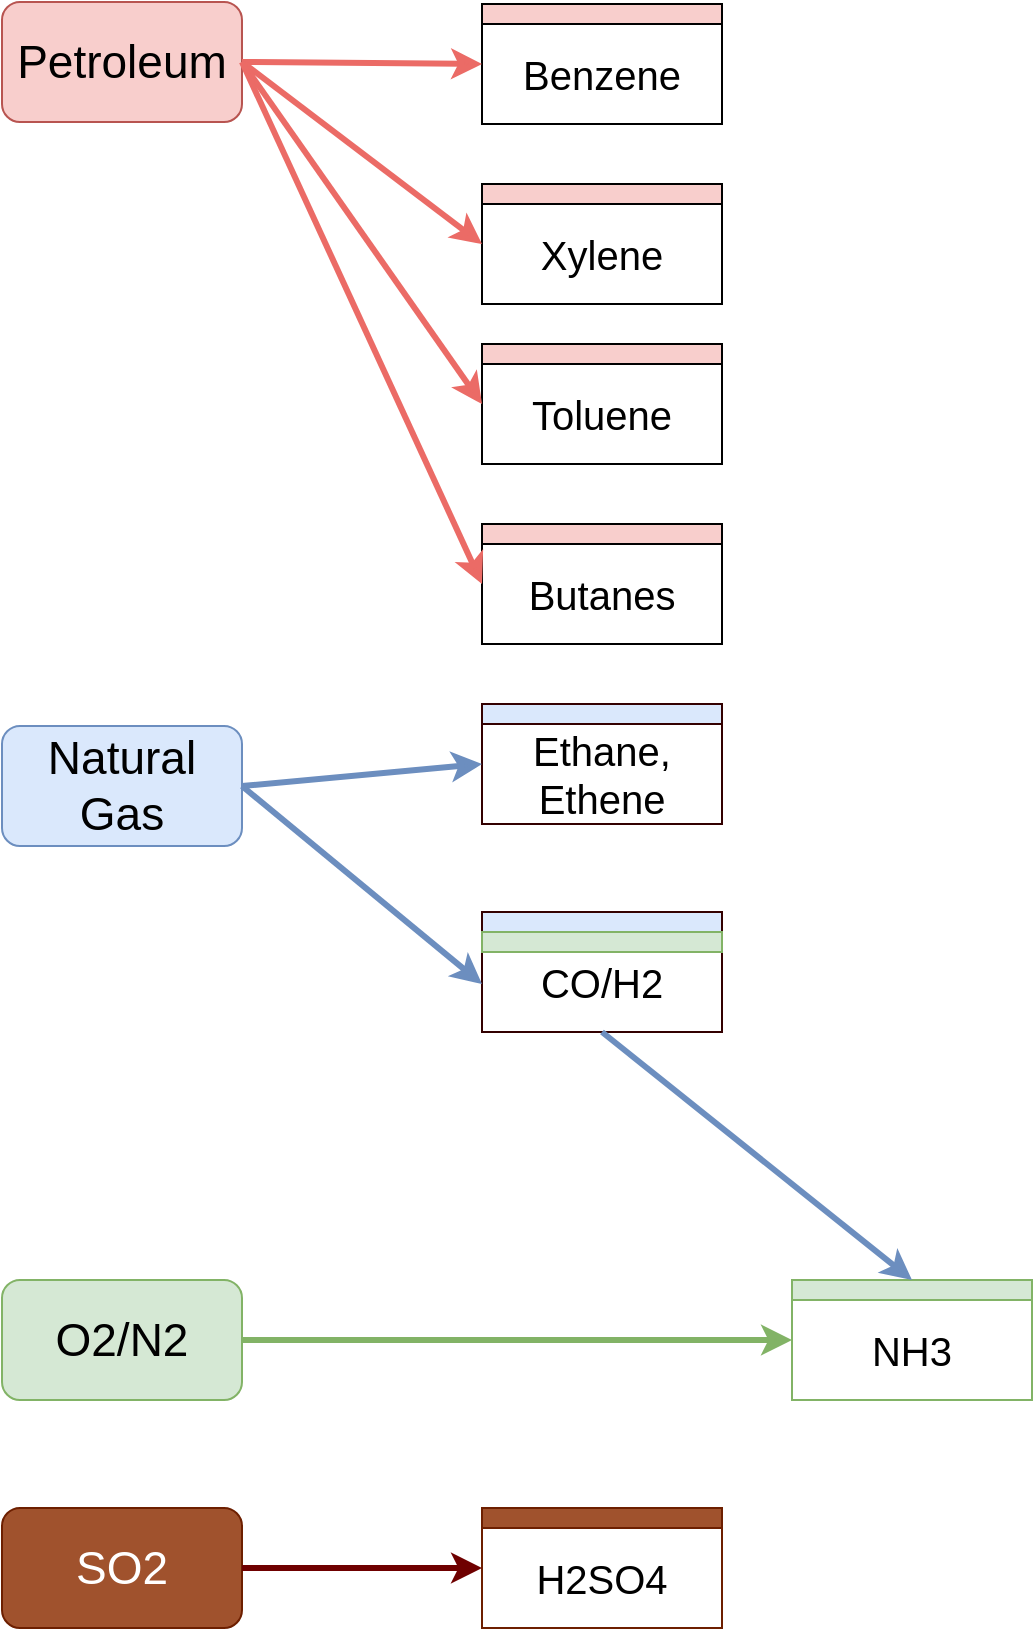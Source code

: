 <mxfile version="21.6.5" type="github">
  <diagram name="Seite-1" id="rombI2BiqVantB-l1jYc">
    <mxGraphModel dx="1320" dy="698" grid="1" gridSize="10" guides="1" tooltips="1" connect="1" arrows="1" fold="1" page="1" pageScale="1" pageWidth="1169" pageHeight="827" math="0" shadow="0">
      <root>
        <mxCell id="0" />
        <mxCell id="1" parent="0" />
        <mxCell id="AAtS-gTGmYYsvnQiRssh-1" value="Petroleum" style="rounded=1;whiteSpace=wrap;html=1;fontSize=23;fillColor=#f8cecc;strokeColor=#b85450;" vertex="1" parent="1">
          <mxGeometry x="40" y="89" width="120" height="60" as="geometry" />
        </mxCell>
        <mxCell id="AAtS-gTGmYYsvnQiRssh-2" value="Natural Gas" style="rounded=1;whiteSpace=wrap;html=1;fontSize=23;fillColor=#dae8fc;strokeColor=#6c8ebf;" vertex="1" parent="1">
          <mxGeometry x="40" y="451" width="120" height="60" as="geometry" />
        </mxCell>
        <mxCell id="AAtS-gTGmYYsvnQiRssh-3" value="O2/N2" style="rounded=1;whiteSpace=wrap;html=1;fontSize=23;fillColor=#d5e8d4;strokeColor=#82b366;" vertex="1" parent="1">
          <mxGeometry x="40" y="728" width="120" height="60" as="geometry" />
        </mxCell>
        <mxCell id="AAtS-gTGmYYsvnQiRssh-4" value="SO2" style="rounded=1;whiteSpace=wrap;html=1;fontSize=23;fillColor=#a0522d;fontColor=#ffffff;strokeColor=#6D1F00;" vertex="1" parent="1">
          <mxGeometry x="40" y="842" width="120" height="60" as="geometry" />
        </mxCell>
        <mxCell id="AAtS-gTGmYYsvnQiRssh-10" value="" style="swimlane;whiteSpace=wrap;html=1;fillColor=#f8cecc;strokeColor=#000000;startSize=10;" vertex="1" parent="1">
          <mxGeometry x="280" y="90" width="120" height="60" as="geometry">
            <mxRectangle x="460" y="50" width="120" height="40" as="alternateBounds" />
          </mxGeometry>
        </mxCell>
        <mxCell id="AAtS-gTGmYYsvnQiRssh-11" value="Benzene" style="text;html=1;strokeColor=none;fillColor=none;align=center;verticalAlign=middle;whiteSpace=wrap;rounded=0;fontSize=20;" vertex="1" parent="AAtS-gTGmYYsvnQiRssh-10">
          <mxGeometry x="30" y="20" width="60" height="30" as="geometry" />
        </mxCell>
        <mxCell id="AAtS-gTGmYYsvnQiRssh-12" value="" style="swimlane;whiteSpace=wrap;html=1;fillColor=#f8cecc;strokeColor=#000000;startSize=10;" vertex="1" parent="1">
          <mxGeometry x="280" y="180" width="120" height="60" as="geometry">
            <mxRectangle x="460" y="50" width="120" height="40" as="alternateBounds" />
          </mxGeometry>
        </mxCell>
        <mxCell id="AAtS-gTGmYYsvnQiRssh-13" value="Xylene" style="text;html=1;strokeColor=none;fillColor=none;align=center;verticalAlign=middle;whiteSpace=wrap;rounded=0;fontSize=20;" vertex="1" parent="AAtS-gTGmYYsvnQiRssh-12">
          <mxGeometry x="30" y="20" width="60" height="30" as="geometry" />
        </mxCell>
        <mxCell id="AAtS-gTGmYYsvnQiRssh-14" value="" style="swimlane;whiteSpace=wrap;html=1;fillColor=#f8cecc;strokeColor=#000000;startSize=10;" vertex="1" parent="1">
          <mxGeometry x="280" y="260" width="120" height="60" as="geometry">
            <mxRectangle x="460" y="50" width="120" height="40" as="alternateBounds" />
          </mxGeometry>
        </mxCell>
        <mxCell id="AAtS-gTGmYYsvnQiRssh-15" value="Toluene" style="text;html=1;strokeColor=none;fillColor=none;align=center;verticalAlign=middle;whiteSpace=wrap;rounded=0;fontSize=20;" vertex="1" parent="AAtS-gTGmYYsvnQiRssh-14">
          <mxGeometry x="30" y="20" width="60" height="30" as="geometry" />
        </mxCell>
        <mxCell id="AAtS-gTGmYYsvnQiRssh-16" value="" style="swimlane;whiteSpace=wrap;html=1;fillColor=#f8cecc;strokeColor=#000000;startSize=10;" vertex="1" parent="1">
          <mxGeometry x="280" y="350" width="120" height="60" as="geometry">
            <mxRectangle x="460" y="50" width="120" height="40" as="alternateBounds" />
          </mxGeometry>
        </mxCell>
        <mxCell id="AAtS-gTGmYYsvnQiRssh-17" value="Butanes" style="text;html=1;strokeColor=none;fillColor=none;align=center;verticalAlign=middle;whiteSpace=wrap;rounded=0;fontSize=20;" vertex="1" parent="AAtS-gTGmYYsvnQiRssh-16">
          <mxGeometry x="30" y="20" width="60" height="30" as="geometry" />
        </mxCell>
        <mxCell id="AAtS-gTGmYYsvnQiRssh-18" value="" style="endArrow=classic;html=1;rounded=0;exitX=1;exitY=0.5;exitDx=0;exitDy=0;entryX=0;entryY=0.5;entryDx=0;entryDy=0;fillColor=#f8cecc;strokeColor=#EB6B66;strokeWidth=3;" edge="1" parent="1" source="AAtS-gTGmYYsvnQiRssh-1" target="AAtS-gTGmYYsvnQiRssh-10">
          <mxGeometry width="50" height="50" relative="1" as="geometry">
            <mxPoint x="650" y="240" as="sourcePoint" />
            <mxPoint x="700" y="190" as="targetPoint" />
          </mxGeometry>
        </mxCell>
        <mxCell id="AAtS-gTGmYYsvnQiRssh-19" value="" style="endArrow=classic;html=1;rounded=0;exitX=1;exitY=0.5;exitDx=0;exitDy=0;entryX=0;entryY=0.5;entryDx=0;entryDy=0;fillColor=#f8cecc;strokeColor=#EB6B66;strokeWidth=3;" edge="1" parent="1" source="AAtS-gTGmYYsvnQiRssh-1" target="AAtS-gTGmYYsvnQiRssh-12">
          <mxGeometry width="50" height="50" relative="1" as="geometry">
            <mxPoint x="170" y="130" as="sourcePoint" />
            <mxPoint x="290" y="130" as="targetPoint" />
          </mxGeometry>
        </mxCell>
        <mxCell id="AAtS-gTGmYYsvnQiRssh-20" value="" style="endArrow=classic;html=1;rounded=0;exitX=1;exitY=0.5;exitDx=0;exitDy=0;entryX=0;entryY=0.5;entryDx=0;entryDy=0;fillColor=#f8cecc;strokeColor=#EB6B66;strokeWidth=3;" edge="1" parent="1" source="AAtS-gTGmYYsvnQiRssh-1" target="AAtS-gTGmYYsvnQiRssh-14">
          <mxGeometry width="50" height="50" relative="1" as="geometry">
            <mxPoint x="170" y="130" as="sourcePoint" />
            <mxPoint x="290" y="220" as="targetPoint" />
          </mxGeometry>
        </mxCell>
        <mxCell id="AAtS-gTGmYYsvnQiRssh-21" value="" style="endArrow=classic;html=1;rounded=0;exitX=1;exitY=0.5;exitDx=0;exitDy=0;entryX=0;entryY=0.5;entryDx=0;entryDy=0;fillColor=#f8cecc;strokeColor=#EB6B66;strokeWidth=3;" edge="1" parent="1" source="AAtS-gTGmYYsvnQiRssh-1" target="AAtS-gTGmYYsvnQiRssh-16">
          <mxGeometry width="50" height="50" relative="1" as="geometry">
            <mxPoint x="170" y="130" as="sourcePoint" />
            <mxPoint x="290" y="300" as="targetPoint" />
          </mxGeometry>
        </mxCell>
        <mxCell id="AAtS-gTGmYYsvnQiRssh-22" value="" style="swimlane;whiteSpace=wrap;html=1;fillColor=#dae8fc;strokeColor=#330000;startSize=10;" vertex="1" parent="1">
          <mxGeometry x="280" y="440" width="120" height="60" as="geometry">
            <mxRectangle x="460" y="50" width="120" height="40" as="alternateBounds" />
          </mxGeometry>
        </mxCell>
        <mxCell id="AAtS-gTGmYYsvnQiRssh-23" value="Ethane, Ethene" style="text;html=1;strokeColor=none;fillColor=none;align=center;verticalAlign=middle;whiteSpace=wrap;rounded=0;fontSize=20;" vertex="1" parent="AAtS-gTGmYYsvnQiRssh-22">
          <mxGeometry x="30" y="20" width="60" height="30" as="geometry" />
        </mxCell>
        <mxCell id="AAtS-gTGmYYsvnQiRssh-24" value="" style="swimlane;whiteSpace=wrap;html=1;fillColor=#dae8fc;strokeColor=#330000;startSize=10;" vertex="1" parent="1">
          <mxGeometry x="280" y="544" width="120" height="60" as="geometry">
            <mxRectangle x="460" y="50" width="120" height="40" as="alternateBounds" />
          </mxGeometry>
        </mxCell>
        <mxCell id="AAtS-gTGmYYsvnQiRssh-25" value="CO/H2" style="text;html=1;strokeColor=none;fillColor=none;align=center;verticalAlign=middle;whiteSpace=wrap;rounded=0;fontSize=20;" vertex="1" parent="AAtS-gTGmYYsvnQiRssh-24">
          <mxGeometry x="30" y="20" width="60" height="30" as="geometry" />
        </mxCell>
        <mxCell id="AAtS-gTGmYYsvnQiRssh-31" value="" style="rounded=0;whiteSpace=wrap;html=1;fillColor=#d5e8d4;strokeColor=#82b366;" vertex="1" parent="AAtS-gTGmYYsvnQiRssh-24">
          <mxGeometry y="10" width="120" height="10" as="geometry" />
        </mxCell>
        <mxCell id="AAtS-gTGmYYsvnQiRssh-26" value="" style="swimlane;whiteSpace=wrap;html=1;fillColor=#d5e8d4;strokeColor=#82b366;startSize=10;" vertex="1" parent="1">
          <mxGeometry x="435" y="728" width="120" height="60" as="geometry">
            <mxRectangle x="460" y="50" width="120" height="40" as="alternateBounds" />
          </mxGeometry>
        </mxCell>
        <mxCell id="AAtS-gTGmYYsvnQiRssh-27" value="NH3" style="text;html=1;strokeColor=none;fillColor=none;align=center;verticalAlign=middle;whiteSpace=wrap;rounded=0;fontSize=20;" vertex="1" parent="AAtS-gTGmYYsvnQiRssh-26">
          <mxGeometry x="30" y="20" width="60" height="30" as="geometry" />
        </mxCell>
        <mxCell id="AAtS-gTGmYYsvnQiRssh-28" value="" style="swimlane;whiteSpace=wrap;html=1;fillColor=#a0522d;strokeColor=#6D1F00;startSize=10;fontColor=#ffffff;" vertex="1" parent="1">
          <mxGeometry x="280" y="842" width="120" height="60" as="geometry">
            <mxRectangle x="460" y="50" width="120" height="40" as="alternateBounds" />
          </mxGeometry>
        </mxCell>
        <mxCell id="AAtS-gTGmYYsvnQiRssh-29" value="H2SO4" style="text;html=1;strokeColor=none;fillColor=none;align=center;verticalAlign=middle;whiteSpace=wrap;rounded=0;fontSize=20;" vertex="1" parent="AAtS-gTGmYYsvnQiRssh-28">
          <mxGeometry x="30" y="20" width="60" height="30" as="geometry" />
        </mxCell>
        <mxCell id="AAtS-gTGmYYsvnQiRssh-32" value="" style="endArrow=classic;html=1;rounded=0;exitX=1;exitY=0.5;exitDx=0;exitDy=0;entryX=0;entryY=0.5;entryDx=0;entryDy=0;fillColor=#dae8fc;strokeColor=#6C8EBF;strokeWidth=3;" edge="1" parent="1" source="AAtS-gTGmYYsvnQiRssh-2" target="AAtS-gTGmYYsvnQiRssh-22">
          <mxGeometry width="50" height="50" relative="1" as="geometry">
            <mxPoint x="170" y="129" as="sourcePoint" />
            <mxPoint x="290" y="390" as="targetPoint" />
          </mxGeometry>
        </mxCell>
        <mxCell id="AAtS-gTGmYYsvnQiRssh-33" value="" style="endArrow=classic;html=1;rounded=0;exitX=1;exitY=0.5;exitDx=0;exitDy=0;fillColor=#dae8fc;strokeColor=#6C8EBF;strokeWidth=3;" edge="1" parent="1" source="AAtS-gTGmYYsvnQiRssh-2">
          <mxGeometry width="50" height="50" relative="1" as="geometry">
            <mxPoint x="170" y="491" as="sourcePoint" />
            <mxPoint x="280" y="580" as="targetPoint" />
          </mxGeometry>
        </mxCell>
        <mxCell id="AAtS-gTGmYYsvnQiRssh-34" value="" style="endArrow=classic;html=1;rounded=0;exitX=1;exitY=0.5;exitDx=0;exitDy=0;fillColor=#d5e8d4;strokeColor=#82b366;strokeWidth=3;entryX=0;entryY=0.5;entryDx=0;entryDy=0;" edge="1" parent="1" source="AAtS-gTGmYYsvnQiRssh-3" target="AAtS-gTGmYYsvnQiRssh-26">
          <mxGeometry width="50" height="50" relative="1" as="geometry">
            <mxPoint x="170" y="491" as="sourcePoint" />
            <mxPoint x="290" y="590" as="targetPoint" />
          </mxGeometry>
        </mxCell>
        <mxCell id="AAtS-gTGmYYsvnQiRssh-35" value="" style="endArrow=classic;html=1;rounded=0;fillColor=#dae8fc;strokeColor=#6C8EBF;strokeWidth=3;entryX=0.5;entryY=0;entryDx=0;entryDy=0;exitX=0.5;exitY=1;exitDx=0;exitDy=0;" edge="1" parent="1" source="AAtS-gTGmYYsvnQiRssh-24" target="AAtS-gTGmYYsvnQiRssh-26">
          <mxGeometry width="50" height="50" relative="1" as="geometry">
            <mxPoint x="340" y="650" as="sourcePoint" />
            <mxPoint x="290" y="590" as="targetPoint" />
          </mxGeometry>
        </mxCell>
        <mxCell id="AAtS-gTGmYYsvnQiRssh-38" value="" style="endArrow=classic;html=1;rounded=0;exitX=1;exitY=0.5;exitDx=0;exitDy=0;fillColor=#a20025;strokeColor=#6F0000;strokeWidth=3;entryX=0;entryY=0.5;entryDx=0;entryDy=0;" edge="1" parent="1" source="AAtS-gTGmYYsvnQiRssh-4" target="AAtS-gTGmYYsvnQiRssh-28">
          <mxGeometry width="50" height="50" relative="1" as="geometry">
            <mxPoint x="180" y="778" as="sourcePoint" />
            <mxPoint x="460" y="770" as="targetPoint" />
          </mxGeometry>
        </mxCell>
      </root>
    </mxGraphModel>
  </diagram>
</mxfile>

